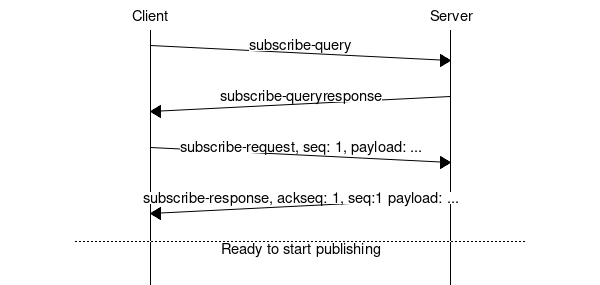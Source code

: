 # Normal subscribe with initial sensor query
msc {
 arcgradient = 15,
 wordwraparcs = "on";

 a [label="Client"],b [label="Server"];

 a => b [label="subscribe-query"];
 a <= b [label="subscribe-queryresponse"];
 a => b [label="subscribe-request, seq: 1, payload: ..."];
 a <= b [label="subscribe-response, ackseq: 1, seq:1 payload: ..."];
 --- [label="Ready to start publishing"];
}